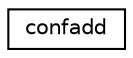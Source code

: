 digraph "Graphical Class Hierarchy"
{
 // LATEX_PDF_SIZE
  edge [fontname="Helvetica",fontsize="10",labelfontname="Helvetica",labelfontsize="10"];
  node [fontname="Helvetica",fontsize="10",shape=record];
  rankdir="LR";
  Node0 [label="confadd",height=0.2,width=0.4,color="black", fillcolor="white", style="filled",URL="$structconfadd.html",tooltip=" "];
}
